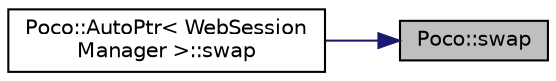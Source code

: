 digraph "Poco::swap"
{
 // LATEX_PDF_SIZE
  edge [fontname="Helvetica",fontsize="10",labelfontname="Helvetica",labelfontsize="10"];
  node [fontname="Helvetica",fontsize="10",shape=record];
  rankdir="RL";
  Node1 [label="Poco::swap",height=0.2,width=0.4,color="black", fillcolor="grey75", style="filled", fontcolor="black",tooltip=" "];
  Node1 -> Node2 [dir="back",color="midnightblue",fontsize="10",style="solid",fontname="Helvetica"];
  Node2 [label="Poco::AutoPtr\< WebSession\lManager \>::swap",height=0.2,width=0.4,color="black", fillcolor="white", style="filled",URL="$classPoco_1_1AutoPtr.html#a97a7b436c51df36497c59e4aa08f5ead",tooltip=" "];
}
